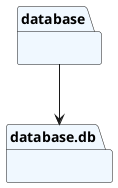 @startuml packages
set namespaceSeparator none
package "database" as database #aliceblue {
}
package "database.db" as database.db #aliceblue {
}
database --> database.db
@enduml
